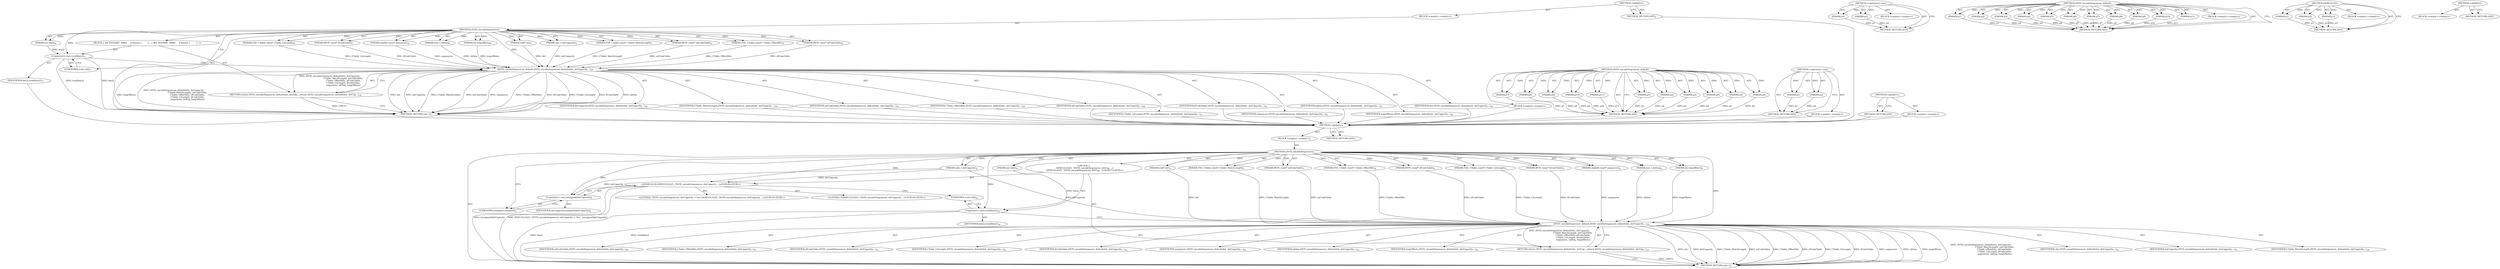 digraph "&lt;global&gt;" {
vulnerable_6 [label=<(METHOD,&lt;global&gt;)<SUB>1</SUB>>];
vulnerable_7 [label=<(BLOCK,&lt;empty&gt;,&lt;empty&gt;)<SUB>1</SUB>>];
vulnerable_8 [label=<(METHOD,ZSTD_encodeSequences)<SUB>1</SUB>>];
vulnerable_9 [label=<(PARAM,void* dst)<SUB>2</SUB>>];
vulnerable_10 [label=<(PARAM,size_t dstCapacity)<SUB>2</SUB>>];
vulnerable_11 [label=<(PARAM,FSE_CTable const* CTable_MatchLength)<SUB>3</SUB>>];
vulnerable_12 [label=<(PARAM,BYTE const* mlCodeTable)<SUB>3</SUB>>];
vulnerable_13 [label=<(PARAM,FSE_CTable const* CTable_OffsetBits)<SUB>4</SUB>>];
vulnerable_14 [label=<(PARAM,BYTE const* ofCodeTable)<SUB>4</SUB>>];
vulnerable_15 [label=<(PARAM,FSE_CTable const* CTable_LitLength)<SUB>5</SUB>>];
vulnerable_16 [label=<(PARAM,BYTE const* llCodeTable)<SUB>5</SUB>>];
vulnerable_17 [label=<(PARAM,seqDef const* sequences)<SUB>6</SUB>>];
vulnerable_18 [label=<(PARAM,size_t nbSeq)<SUB>6</SUB>>];
vulnerable_19 [label=<(PARAM,int longOffsets)<SUB>6</SUB>>];
vulnerable_20 [label=<(PARAM,int bmi2)<SUB>6</SUB>>];
vulnerable_21 [label=<(BLOCK,{
 #if DYNAMIC_BMI2
     if (bmi2) {
         r...,{
 #if DYNAMIC_BMI2
     if (bmi2) {
         r...)<SUB>7</SUB>>];
vulnerable_22 [label=<(&lt;operator&gt;.cast,(void)bmi2)<SUB>17</SUB>>];
vulnerable_23 [label=<(UNKNOWN,void,void)<SUB>17</SUB>>];
vulnerable_24 [label=<(IDENTIFIER,bmi2,(void)bmi2)<SUB>17</SUB>>];
vulnerable_25 [label=<(RETURN,return ZSTD_encodeSequences_default(dst, dstCap...,return ZSTD_encodeSequences_default(dst, dstCap...)<SUB>18</SUB>>];
vulnerable_26 [label=<(ZSTD_encodeSequences_default,ZSTD_encodeSequences_default(dst, dstCapacity,
...)<SUB>18</SUB>>];
vulnerable_27 [label=<(IDENTIFIER,dst,ZSTD_encodeSequences_default(dst, dstCapacity,
...)<SUB>18</SUB>>];
vulnerable_28 [label=<(IDENTIFIER,dstCapacity,ZSTD_encodeSequences_default(dst, dstCapacity,
...)<SUB>18</SUB>>];
vulnerable_29 [label=<(IDENTIFIER,CTable_MatchLength,ZSTD_encodeSequences_default(dst, dstCapacity,
...)<SUB>19</SUB>>];
vulnerable_30 [label=<(IDENTIFIER,mlCodeTable,ZSTD_encodeSequences_default(dst, dstCapacity,
...)<SUB>19</SUB>>];
vulnerable_31 [label=<(IDENTIFIER,CTable_OffsetBits,ZSTD_encodeSequences_default(dst, dstCapacity,
...)<SUB>20</SUB>>];
vulnerable_32 [label=<(IDENTIFIER,ofCodeTable,ZSTD_encodeSequences_default(dst, dstCapacity,
...)<SUB>20</SUB>>];
vulnerable_33 [label=<(IDENTIFIER,CTable_LitLength,ZSTD_encodeSequences_default(dst, dstCapacity,
...)<SUB>21</SUB>>];
vulnerable_34 [label=<(IDENTIFIER,llCodeTable,ZSTD_encodeSequences_default(dst, dstCapacity,
...)<SUB>21</SUB>>];
vulnerable_35 [label=<(IDENTIFIER,sequences,ZSTD_encodeSequences_default(dst, dstCapacity,
...)<SUB>22</SUB>>];
vulnerable_36 [label=<(IDENTIFIER,nbSeq,ZSTD_encodeSequences_default(dst, dstCapacity,
...)<SUB>22</SUB>>];
vulnerable_37 [label=<(IDENTIFIER,longOffsets,ZSTD_encodeSequences_default(dst, dstCapacity,
...)<SUB>22</SUB>>];
vulnerable_38 [label=<(METHOD_RETURN,size_t)<SUB>1</SUB>>];
vulnerable_40 [label=<(METHOD_RETURN,ANY)<SUB>1</SUB>>];
vulnerable_70 [label=<(METHOD,ZSTD_encodeSequences_default)>];
vulnerable_71 [label=<(PARAM,p1)>];
vulnerable_72 [label=<(PARAM,p2)>];
vulnerable_73 [label=<(PARAM,p3)>];
vulnerable_74 [label=<(PARAM,p4)>];
vulnerable_75 [label=<(PARAM,p5)>];
vulnerable_76 [label=<(PARAM,p6)>];
vulnerable_77 [label=<(PARAM,p7)>];
vulnerable_78 [label=<(PARAM,p8)>];
vulnerable_79 [label=<(PARAM,p9)>];
vulnerable_80 [label=<(PARAM,p10)>];
vulnerable_81 [label=<(PARAM,p11)>];
vulnerable_82 [label=<(BLOCK,&lt;empty&gt;,&lt;empty&gt;)>];
vulnerable_83 [label=<(METHOD_RETURN,ANY)>];
vulnerable_65 [label=<(METHOD,&lt;operator&gt;.cast)>];
vulnerable_66 [label=<(PARAM,p1)>];
vulnerable_67 [label=<(PARAM,p2)>];
vulnerable_68 [label=<(BLOCK,&lt;empty&gt;,&lt;empty&gt;)>];
vulnerable_69 [label=<(METHOD_RETURN,ANY)>];
vulnerable_59 [label=<(METHOD,&lt;global&gt;)<SUB>1</SUB>>];
vulnerable_60 [label=<(BLOCK,&lt;empty&gt;,&lt;empty&gt;)>];
vulnerable_61 [label=<(METHOD_RETURN,ANY)>];
fixed_6 [label=<(METHOD,&lt;global&gt;)<SUB>1</SUB>>];
fixed_7 [label=<(BLOCK,&lt;empty&gt;,&lt;empty&gt;)<SUB>1</SUB>>];
fixed_8 [label=<(METHOD,ZSTD_encodeSequences)<SUB>1</SUB>>];
fixed_9 [label=<(PARAM,void* dst)<SUB>2</SUB>>];
fixed_10 [label=<(PARAM,size_t dstCapacity)<SUB>2</SUB>>];
fixed_11 [label=<(PARAM,FSE_CTable const* CTable_MatchLength)<SUB>3</SUB>>];
fixed_12 [label=<(PARAM,BYTE const* mlCodeTable)<SUB>3</SUB>>];
fixed_13 [label=<(PARAM,FSE_CTable const* CTable_OffsetBits)<SUB>4</SUB>>];
fixed_14 [label=<(PARAM,BYTE const* ofCodeTable)<SUB>4</SUB>>];
fixed_15 [label=<(PARAM,FSE_CTable const* CTable_LitLength)<SUB>5</SUB>>];
fixed_16 [label=<(PARAM,BYTE const* llCodeTable)<SUB>5</SUB>>];
fixed_17 [label=<(PARAM,seqDef const* sequences)<SUB>6</SUB>>];
fixed_18 [label=<(PARAM,size_t nbSeq)<SUB>6</SUB>>];
fixed_19 [label=<(PARAM,int longOffsets)<SUB>6</SUB>>];
fixed_20 [label=<(PARAM,int bmi2)<SUB>6</SUB>>];
fixed_21 [label="<(BLOCK,{
    DEBUGLOG(5, &quot;ZSTD_encodeSequences: dstCap...,{
    DEBUGLOG(5, &quot;ZSTD_encodeSequences: dstCap...)<SUB>7</SUB>>"];
fixed_22 [label="<(DEBUGLOG,DEBUGLOG(5, &quot;ZSTD_encodeSequences: dstCapacity ...)<SUB>8</SUB>>"];
fixed_23 [label="<(LITERAL,5,DEBUGLOG(5, &quot;ZSTD_encodeSequences: dstCapacity ...)<SUB>8</SUB>>"];
fixed_24 [label="<(LITERAL,&quot;ZSTD_encodeSequences: dstCapacity = %u&quot;,DEBUGLOG(5, &quot;ZSTD_encodeSequences: dstCapacity ...)<SUB>8</SUB>>"];
fixed_25 [label=<(&lt;operator&gt;.cast,(unsigned)dstCapacity)<SUB>8</SUB>>];
fixed_26 [label=<(UNKNOWN,unsigned,unsigned)<SUB>8</SUB>>];
fixed_27 [label=<(IDENTIFIER,dstCapacity,(unsigned)dstCapacity)<SUB>8</SUB>>];
fixed_28 [label=<(&lt;operator&gt;.cast,(void)bmi2)<SUB>18</SUB>>];
fixed_29 [label=<(UNKNOWN,void,void)<SUB>18</SUB>>];
fixed_30 [label=<(IDENTIFIER,bmi2,(void)bmi2)<SUB>18</SUB>>];
fixed_31 [label=<(RETURN,return ZSTD_encodeSequences_default(dst, dstCap...,return ZSTD_encodeSequences_default(dst, dstCap...)<SUB>19</SUB>>];
fixed_32 [label=<(ZSTD_encodeSequences_default,ZSTD_encodeSequences_default(dst, dstCapacity,
...)<SUB>19</SUB>>];
fixed_33 [label=<(IDENTIFIER,dst,ZSTD_encodeSequences_default(dst, dstCapacity,
...)<SUB>19</SUB>>];
fixed_34 [label=<(IDENTIFIER,dstCapacity,ZSTD_encodeSequences_default(dst, dstCapacity,
...)<SUB>19</SUB>>];
fixed_35 [label=<(IDENTIFIER,CTable_MatchLength,ZSTD_encodeSequences_default(dst, dstCapacity,
...)<SUB>20</SUB>>];
fixed_36 [label=<(IDENTIFIER,mlCodeTable,ZSTD_encodeSequences_default(dst, dstCapacity,
...)<SUB>20</SUB>>];
fixed_37 [label=<(IDENTIFIER,CTable_OffsetBits,ZSTD_encodeSequences_default(dst, dstCapacity,
...)<SUB>21</SUB>>];
fixed_38 [label=<(IDENTIFIER,ofCodeTable,ZSTD_encodeSequences_default(dst, dstCapacity,
...)<SUB>21</SUB>>];
fixed_39 [label=<(IDENTIFIER,CTable_LitLength,ZSTD_encodeSequences_default(dst, dstCapacity,
...)<SUB>22</SUB>>];
fixed_40 [label=<(IDENTIFIER,llCodeTable,ZSTD_encodeSequences_default(dst, dstCapacity,
...)<SUB>22</SUB>>];
fixed_41 [label=<(IDENTIFIER,sequences,ZSTD_encodeSequences_default(dst, dstCapacity,
...)<SUB>23</SUB>>];
fixed_42 [label=<(IDENTIFIER,nbSeq,ZSTD_encodeSequences_default(dst, dstCapacity,
...)<SUB>23</SUB>>];
fixed_43 [label=<(IDENTIFIER,longOffsets,ZSTD_encodeSequences_default(dst, dstCapacity,
...)<SUB>23</SUB>>];
fixed_44 [label=<(METHOD_RETURN,size_t)<SUB>1</SUB>>];
fixed_46 [label=<(METHOD_RETURN,ANY)<SUB>1</SUB>>];
fixed_79 [label=<(METHOD,&lt;operator&gt;.cast)>];
fixed_80 [label=<(PARAM,p1)>];
fixed_81 [label=<(PARAM,p2)>];
fixed_82 [label=<(BLOCK,&lt;empty&gt;,&lt;empty&gt;)>];
fixed_83 [label=<(METHOD_RETURN,ANY)>];
fixed_84 [label=<(METHOD,ZSTD_encodeSequences_default)>];
fixed_85 [label=<(PARAM,p1)>];
fixed_86 [label=<(PARAM,p2)>];
fixed_87 [label=<(PARAM,p3)>];
fixed_88 [label=<(PARAM,p4)>];
fixed_89 [label=<(PARAM,p5)>];
fixed_90 [label=<(PARAM,p6)>];
fixed_91 [label=<(PARAM,p7)>];
fixed_92 [label=<(PARAM,p8)>];
fixed_93 [label=<(PARAM,p9)>];
fixed_94 [label=<(PARAM,p10)>];
fixed_95 [label=<(PARAM,p11)>];
fixed_96 [label=<(BLOCK,&lt;empty&gt;,&lt;empty&gt;)>];
fixed_97 [label=<(METHOD_RETURN,ANY)>];
fixed_73 [label=<(METHOD,DEBUGLOG)>];
fixed_74 [label=<(PARAM,p1)>];
fixed_75 [label=<(PARAM,p2)>];
fixed_76 [label=<(PARAM,p3)>];
fixed_77 [label=<(BLOCK,&lt;empty&gt;,&lt;empty&gt;)>];
fixed_78 [label=<(METHOD_RETURN,ANY)>];
fixed_67 [label=<(METHOD,&lt;global&gt;)<SUB>1</SUB>>];
fixed_68 [label=<(BLOCK,&lt;empty&gt;,&lt;empty&gt;)>];
fixed_69 [label=<(METHOD_RETURN,ANY)>];
vulnerable_6 -> vulnerable_7  [key=0, label="AST: "];
vulnerable_6 -> vulnerable_40  [key=0, label="AST: "];
vulnerable_6 -> vulnerable_40  [key=1, label="CFG: "];
vulnerable_7 -> vulnerable_8  [key=0, label="AST: "];
vulnerable_8 -> vulnerable_9  [key=0, label="AST: "];
vulnerable_8 -> vulnerable_9  [key=1, label="DDG: "];
vulnerable_8 -> vulnerable_10  [key=0, label="AST: "];
vulnerable_8 -> vulnerable_10  [key=1, label="DDG: "];
vulnerable_8 -> vulnerable_11  [key=0, label="AST: "];
vulnerable_8 -> vulnerable_11  [key=1, label="DDG: "];
vulnerable_8 -> vulnerable_12  [key=0, label="AST: "];
vulnerable_8 -> vulnerable_12  [key=1, label="DDG: "];
vulnerable_8 -> vulnerable_13  [key=0, label="AST: "];
vulnerable_8 -> vulnerable_13  [key=1, label="DDG: "];
vulnerable_8 -> vulnerable_14  [key=0, label="AST: "];
vulnerable_8 -> vulnerable_14  [key=1, label="DDG: "];
vulnerable_8 -> vulnerable_15  [key=0, label="AST: "];
vulnerable_8 -> vulnerable_15  [key=1, label="DDG: "];
vulnerable_8 -> vulnerable_16  [key=0, label="AST: "];
vulnerable_8 -> vulnerable_16  [key=1, label="DDG: "];
vulnerable_8 -> vulnerable_17  [key=0, label="AST: "];
vulnerable_8 -> vulnerable_17  [key=1, label="DDG: "];
vulnerable_8 -> vulnerable_18  [key=0, label="AST: "];
vulnerable_8 -> vulnerable_18  [key=1, label="DDG: "];
vulnerable_8 -> vulnerable_19  [key=0, label="AST: "];
vulnerable_8 -> vulnerable_19  [key=1, label="DDG: "];
vulnerable_8 -> vulnerable_20  [key=0, label="AST: "];
vulnerable_8 -> vulnerable_20  [key=1, label="DDG: "];
vulnerable_8 -> vulnerable_21  [key=0, label="AST: "];
vulnerable_8 -> vulnerable_38  [key=0, label="AST: "];
vulnerable_8 -> vulnerable_23  [key=0, label="CFG: "];
vulnerable_8 -> vulnerable_22  [key=0, label="DDG: "];
vulnerable_8 -> vulnerable_26  [key=0, label="DDG: "];
vulnerable_9 -> vulnerable_26  [key=0, label="DDG: dst"];
vulnerable_10 -> vulnerable_26  [key=0, label="DDG: dstCapacity"];
vulnerable_11 -> vulnerable_26  [key=0, label="DDG: CTable_MatchLength"];
vulnerable_12 -> vulnerable_26  [key=0, label="DDG: mlCodeTable"];
vulnerable_13 -> vulnerable_26  [key=0, label="DDG: CTable_OffsetBits"];
vulnerable_14 -> vulnerable_26  [key=0, label="DDG: ofCodeTable"];
vulnerable_15 -> vulnerable_26  [key=0, label="DDG: CTable_LitLength"];
vulnerable_16 -> vulnerable_26  [key=0, label="DDG: llCodeTable"];
vulnerable_17 -> vulnerable_26  [key=0, label="DDG: sequences"];
vulnerable_18 -> vulnerable_26  [key=0, label="DDG: nbSeq"];
vulnerable_19 -> vulnerable_26  [key=0, label="DDG: longOffsets"];
vulnerable_20 -> vulnerable_22  [key=0, label="DDG: bmi2"];
vulnerable_21 -> vulnerable_22  [key=0, label="AST: "];
vulnerable_21 -> vulnerable_25  [key=0, label="AST: "];
vulnerable_22 -> vulnerable_23  [key=0, label="AST: "];
vulnerable_22 -> vulnerable_24  [key=0, label="AST: "];
vulnerable_22 -> vulnerable_26  [key=0, label="CFG: "];
vulnerable_22 -> vulnerable_38  [key=0, label="DDG: bmi2"];
vulnerable_22 -> vulnerable_38  [key=1, label="DDG: (void)bmi2"];
vulnerable_23 -> vulnerable_22  [key=0, label="CFG: "];
vulnerable_24 -> fixed_6  [key=0];
vulnerable_25 -> vulnerable_26  [key=0, label="AST: "];
vulnerable_25 -> vulnerable_38  [key=0, label="CFG: "];
vulnerable_25 -> vulnerable_38  [key=1, label="DDG: &lt;RET&gt;"];
vulnerable_26 -> vulnerable_27  [key=0, label="AST: "];
vulnerable_26 -> vulnerable_28  [key=0, label="AST: "];
vulnerable_26 -> vulnerable_29  [key=0, label="AST: "];
vulnerable_26 -> vulnerable_30  [key=0, label="AST: "];
vulnerable_26 -> vulnerable_31  [key=0, label="AST: "];
vulnerable_26 -> vulnerable_32  [key=0, label="AST: "];
vulnerable_26 -> vulnerable_33  [key=0, label="AST: "];
vulnerable_26 -> vulnerable_34  [key=0, label="AST: "];
vulnerable_26 -> vulnerable_35  [key=0, label="AST: "];
vulnerable_26 -> vulnerable_36  [key=0, label="AST: "];
vulnerable_26 -> vulnerable_37  [key=0, label="AST: "];
vulnerable_26 -> vulnerable_25  [key=0, label="CFG: "];
vulnerable_26 -> vulnerable_25  [key=1, label="DDG: ZSTD_encodeSequences_default(dst, dstCapacity,
                                        CTable_MatchLength, mlCodeTable,
                                        CTable_OffsetBits, ofCodeTable,
                                        CTable_LitLength, llCodeTable,
                                        sequences, nbSeq, longOffsets)"];
vulnerable_26 -> vulnerable_38  [key=0, label="DDG: dst"];
vulnerable_26 -> vulnerable_38  [key=1, label="DDG: dstCapacity"];
vulnerable_26 -> vulnerable_38  [key=2, label="DDG: CTable_MatchLength"];
vulnerable_26 -> vulnerable_38  [key=3, label="DDG: mlCodeTable"];
vulnerable_26 -> vulnerable_38  [key=4, label="DDG: CTable_OffsetBits"];
vulnerable_26 -> vulnerable_38  [key=5, label="DDG: ofCodeTable"];
vulnerable_26 -> vulnerable_38  [key=6, label="DDG: CTable_LitLength"];
vulnerable_26 -> vulnerable_38  [key=7, label="DDG: llCodeTable"];
vulnerable_26 -> vulnerable_38  [key=8, label="DDG: sequences"];
vulnerable_26 -> vulnerable_38  [key=9, label="DDG: nbSeq"];
vulnerable_26 -> vulnerable_38  [key=10, label="DDG: longOffsets"];
vulnerable_26 -> vulnerable_38  [key=11, label="DDG: ZSTD_encodeSequences_default(dst, dstCapacity,
                                        CTable_MatchLength, mlCodeTable,
                                        CTable_OffsetBits, ofCodeTable,
                                        CTable_LitLength, llCodeTable,
                                        sequences, nbSeq, longOffsets)"];
vulnerable_27 -> fixed_6  [key=0];
vulnerable_28 -> fixed_6  [key=0];
vulnerable_29 -> fixed_6  [key=0];
vulnerable_30 -> fixed_6  [key=0];
vulnerable_31 -> fixed_6  [key=0];
vulnerable_32 -> fixed_6  [key=0];
vulnerable_33 -> fixed_6  [key=0];
vulnerable_34 -> fixed_6  [key=0];
vulnerable_35 -> fixed_6  [key=0];
vulnerable_36 -> fixed_6  [key=0];
vulnerable_37 -> fixed_6  [key=0];
vulnerable_38 -> fixed_6  [key=0];
vulnerable_40 -> fixed_6  [key=0];
vulnerable_70 -> vulnerable_71  [key=0, label="AST: "];
vulnerable_70 -> vulnerable_71  [key=1, label="DDG: "];
vulnerable_70 -> vulnerable_82  [key=0, label="AST: "];
vulnerable_70 -> vulnerable_72  [key=0, label="AST: "];
vulnerable_70 -> vulnerable_72  [key=1, label="DDG: "];
vulnerable_70 -> vulnerable_83  [key=0, label="AST: "];
vulnerable_70 -> vulnerable_83  [key=1, label="CFG: "];
vulnerable_70 -> vulnerable_73  [key=0, label="AST: "];
vulnerable_70 -> vulnerable_73  [key=1, label="DDG: "];
vulnerable_70 -> vulnerable_74  [key=0, label="AST: "];
vulnerable_70 -> vulnerable_74  [key=1, label="DDG: "];
vulnerable_70 -> vulnerable_75  [key=0, label="AST: "];
vulnerable_70 -> vulnerable_75  [key=1, label="DDG: "];
vulnerable_70 -> vulnerable_76  [key=0, label="AST: "];
vulnerable_70 -> vulnerable_76  [key=1, label="DDG: "];
vulnerable_70 -> vulnerable_77  [key=0, label="AST: "];
vulnerable_70 -> vulnerable_77  [key=1, label="DDG: "];
vulnerable_70 -> vulnerable_78  [key=0, label="AST: "];
vulnerable_70 -> vulnerable_78  [key=1, label="DDG: "];
vulnerable_70 -> vulnerable_79  [key=0, label="AST: "];
vulnerable_70 -> vulnerable_79  [key=1, label="DDG: "];
vulnerable_70 -> vulnerable_80  [key=0, label="AST: "];
vulnerable_70 -> vulnerable_80  [key=1, label="DDG: "];
vulnerable_70 -> vulnerable_81  [key=0, label="AST: "];
vulnerable_70 -> vulnerable_81  [key=1, label="DDG: "];
vulnerable_71 -> vulnerable_83  [key=0, label="DDG: p1"];
vulnerable_72 -> vulnerable_83  [key=0, label="DDG: p2"];
vulnerable_73 -> vulnerable_83  [key=0, label="DDG: p3"];
vulnerable_74 -> vulnerable_83  [key=0, label="DDG: p4"];
vulnerable_75 -> vulnerable_83  [key=0, label="DDG: p5"];
vulnerable_76 -> vulnerable_83  [key=0, label="DDG: p6"];
vulnerable_77 -> vulnerable_83  [key=0, label="DDG: p7"];
vulnerable_78 -> vulnerable_83  [key=0, label="DDG: p8"];
vulnerable_79 -> vulnerable_83  [key=0, label="DDG: p9"];
vulnerable_80 -> vulnerable_83  [key=0, label="DDG: p10"];
vulnerable_81 -> vulnerable_83  [key=0, label="DDG: p11"];
vulnerable_82 -> fixed_6  [key=0];
vulnerable_83 -> fixed_6  [key=0];
vulnerable_65 -> vulnerable_66  [key=0, label="AST: "];
vulnerable_65 -> vulnerable_66  [key=1, label="DDG: "];
vulnerable_65 -> vulnerable_68  [key=0, label="AST: "];
vulnerable_65 -> vulnerable_67  [key=0, label="AST: "];
vulnerable_65 -> vulnerable_67  [key=1, label="DDG: "];
vulnerable_65 -> vulnerable_69  [key=0, label="AST: "];
vulnerable_65 -> vulnerable_69  [key=1, label="CFG: "];
vulnerable_66 -> vulnerable_69  [key=0, label="DDG: p1"];
vulnerable_67 -> vulnerable_69  [key=0, label="DDG: p2"];
vulnerable_68 -> fixed_6  [key=0];
vulnerable_69 -> fixed_6  [key=0];
vulnerable_59 -> vulnerable_60  [key=0, label="AST: "];
vulnerable_59 -> vulnerable_61  [key=0, label="AST: "];
vulnerable_59 -> vulnerable_61  [key=1, label="CFG: "];
vulnerable_60 -> fixed_6  [key=0];
vulnerable_61 -> fixed_6  [key=0];
fixed_6 -> fixed_7  [key=0, label="AST: "];
fixed_6 -> fixed_46  [key=0, label="AST: "];
fixed_6 -> fixed_46  [key=1, label="CFG: "];
fixed_7 -> fixed_8  [key=0, label="AST: "];
fixed_8 -> fixed_9  [key=0, label="AST: "];
fixed_8 -> fixed_9  [key=1, label="DDG: "];
fixed_8 -> fixed_10  [key=0, label="AST: "];
fixed_8 -> fixed_10  [key=1, label="DDG: "];
fixed_8 -> fixed_11  [key=0, label="AST: "];
fixed_8 -> fixed_11  [key=1, label="DDG: "];
fixed_8 -> fixed_12  [key=0, label="AST: "];
fixed_8 -> fixed_12  [key=1, label="DDG: "];
fixed_8 -> fixed_13  [key=0, label="AST: "];
fixed_8 -> fixed_13  [key=1, label="DDG: "];
fixed_8 -> fixed_14  [key=0, label="AST: "];
fixed_8 -> fixed_14  [key=1, label="DDG: "];
fixed_8 -> fixed_15  [key=0, label="AST: "];
fixed_8 -> fixed_15  [key=1, label="DDG: "];
fixed_8 -> fixed_16  [key=0, label="AST: "];
fixed_8 -> fixed_16  [key=1, label="DDG: "];
fixed_8 -> fixed_17  [key=0, label="AST: "];
fixed_8 -> fixed_17  [key=1, label="DDG: "];
fixed_8 -> fixed_18  [key=0, label="AST: "];
fixed_8 -> fixed_18  [key=1, label="DDG: "];
fixed_8 -> fixed_19  [key=0, label="AST: "];
fixed_8 -> fixed_19  [key=1, label="DDG: "];
fixed_8 -> fixed_20  [key=0, label="AST: "];
fixed_8 -> fixed_20  [key=1, label="DDG: "];
fixed_8 -> fixed_21  [key=0, label="AST: "];
fixed_8 -> fixed_44  [key=0, label="AST: "];
fixed_8 -> fixed_26  [key=0, label="CFG: "];
fixed_8 -> fixed_28  [key=0, label="DDG: "];
fixed_8 -> fixed_22  [key=0, label="DDG: "];
fixed_8 -> fixed_25  [key=0, label="DDG: "];
fixed_8 -> fixed_32  [key=0, label="DDG: "];
fixed_9 -> fixed_32  [key=0, label="DDG: dst"];
fixed_10 -> fixed_22  [key=0, label="DDG: dstCapacity"];
fixed_10 -> fixed_25  [key=0, label="DDG: dstCapacity"];
fixed_10 -> fixed_32  [key=0, label="DDG: dstCapacity"];
fixed_11 -> fixed_32  [key=0, label="DDG: CTable_MatchLength"];
fixed_12 -> fixed_32  [key=0, label="DDG: mlCodeTable"];
fixed_13 -> fixed_32  [key=0, label="DDG: CTable_OffsetBits"];
fixed_14 -> fixed_32  [key=0, label="DDG: ofCodeTable"];
fixed_15 -> fixed_32  [key=0, label="DDG: CTable_LitLength"];
fixed_16 -> fixed_32  [key=0, label="DDG: llCodeTable"];
fixed_17 -> fixed_32  [key=0, label="DDG: sequences"];
fixed_18 -> fixed_32  [key=0, label="DDG: nbSeq"];
fixed_19 -> fixed_32  [key=0, label="DDG: longOffsets"];
fixed_20 -> fixed_28  [key=0, label="DDG: bmi2"];
fixed_21 -> fixed_22  [key=0, label="AST: "];
fixed_21 -> fixed_28  [key=0, label="AST: "];
fixed_21 -> fixed_31  [key=0, label="AST: "];
fixed_22 -> fixed_23  [key=0, label="AST: "];
fixed_22 -> fixed_24  [key=0, label="AST: "];
fixed_22 -> fixed_25  [key=0, label="AST: "];
fixed_22 -> fixed_29  [key=0, label="CFG: "];
fixed_22 -> fixed_44  [key=0, label="DDG: (unsigned)dstCapacity"];
fixed_22 -> fixed_44  [key=1, label="DDG: DEBUGLOG(5, &quot;ZSTD_encodeSequences: dstCapacity = %u&quot;, (unsigned)dstCapacity)"];
fixed_25 -> fixed_26  [key=0, label="AST: "];
fixed_25 -> fixed_27  [key=0, label="AST: "];
fixed_25 -> fixed_22  [key=0, label="CFG: "];
fixed_26 -> fixed_25  [key=0, label="CFG: "];
fixed_28 -> fixed_29  [key=0, label="AST: "];
fixed_28 -> fixed_30  [key=0, label="AST: "];
fixed_28 -> fixed_32  [key=0, label="CFG: "];
fixed_28 -> fixed_44  [key=0, label="DDG: bmi2"];
fixed_28 -> fixed_44  [key=1, label="DDG: (void)bmi2"];
fixed_29 -> fixed_28  [key=0, label="CFG: "];
fixed_31 -> fixed_32  [key=0, label="AST: "];
fixed_31 -> fixed_44  [key=0, label="CFG: "];
fixed_31 -> fixed_44  [key=1, label="DDG: &lt;RET&gt;"];
fixed_32 -> fixed_33  [key=0, label="AST: "];
fixed_32 -> fixed_34  [key=0, label="AST: "];
fixed_32 -> fixed_35  [key=0, label="AST: "];
fixed_32 -> fixed_36  [key=0, label="AST: "];
fixed_32 -> fixed_37  [key=0, label="AST: "];
fixed_32 -> fixed_38  [key=0, label="AST: "];
fixed_32 -> fixed_39  [key=0, label="AST: "];
fixed_32 -> fixed_40  [key=0, label="AST: "];
fixed_32 -> fixed_41  [key=0, label="AST: "];
fixed_32 -> fixed_42  [key=0, label="AST: "];
fixed_32 -> fixed_43  [key=0, label="AST: "];
fixed_32 -> fixed_31  [key=0, label="CFG: "];
fixed_32 -> fixed_31  [key=1, label="DDG: ZSTD_encodeSequences_default(dst, dstCapacity,
                                        CTable_MatchLength, mlCodeTable,
                                        CTable_OffsetBits, ofCodeTable,
                                        CTable_LitLength, llCodeTable,
                                        sequences, nbSeq, longOffsets)"];
fixed_32 -> fixed_44  [key=0, label="DDG: dst"];
fixed_32 -> fixed_44  [key=1, label="DDG: dstCapacity"];
fixed_32 -> fixed_44  [key=2, label="DDG: CTable_MatchLength"];
fixed_32 -> fixed_44  [key=3, label="DDG: mlCodeTable"];
fixed_32 -> fixed_44  [key=4, label="DDG: CTable_OffsetBits"];
fixed_32 -> fixed_44  [key=5, label="DDG: ofCodeTable"];
fixed_32 -> fixed_44  [key=6, label="DDG: CTable_LitLength"];
fixed_32 -> fixed_44  [key=7, label="DDG: llCodeTable"];
fixed_32 -> fixed_44  [key=8, label="DDG: sequences"];
fixed_32 -> fixed_44  [key=9, label="DDG: nbSeq"];
fixed_32 -> fixed_44  [key=10, label="DDG: longOffsets"];
fixed_32 -> fixed_44  [key=11, label="DDG: ZSTD_encodeSequences_default(dst, dstCapacity,
                                        CTable_MatchLength, mlCodeTable,
                                        CTable_OffsetBits, ofCodeTable,
                                        CTable_LitLength, llCodeTable,
                                        sequences, nbSeq, longOffsets)"];
fixed_79 -> fixed_80  [key=0, label="AST: "];
fixed_79 -> fixed_80  [key=1, label="DDG: "];
fixed_79 -> fixed_82  [key=0, label="AST: "];
fixed_79 -> fixed_81  [key=0, label="AST: "];
fixed_79 -> fixed_81  [key=1, label="DDG: "];
fixed_79 -> fixed_83  [key=0, label="AST: "];
fixed_79 -> fixed_83  [key=1, label="CFG: "];
fixed_80 -> fixed_83  [key=0, label="DDG: p1"];
fixed_81 -> fixed_83  [key=0, label="DDG: p2"];
fixed_84 -> fixed_85  [key=0, label="AST: "];
fixed_84 -> fixed_85  [key=1, label="DDG: "];
fixed_84 -> fixed_96  [key=0, label="AST: "];
fixed_84 -> fixed_86  [key=0, label="AST: "];
fixed_84 -> fixed_86  [key=1, label="DDG: "];
fixed_84 -> fixed_97  [key=0, label="AST: "];
fixed_84 -> fixed_97  [key=1, label="CFG: "];
fixed_84 -> fixed_87  [key=0, label="AST: "];
fixed_84 -> fixed_87  [key=1, label="DDG: "];
fixed_84 -> fixed_88  [key=0, label="AST: "];
fixed_84 -> fixed_88  [key=1, label="DDG: "];
fixed_84 -> fixed_89  [key=0, label="AST: "];
fixed_84 -> fixed_89  [key=1, label="DDG: "];
fixed_84 -> fixed_90  [key=0, label="AST: "];
fixed_84 -> fixed_90  [key=1, label="DDG: "];
fixed_84 -> fixed_91  [key=0, label="AST: "];
fixed_84 -> fixed_91  [key=1, label="DDG: "];
fixed_84 -> fixed_92  [key=0, label="AST: "];
fixed_84 -> fixed_92  [key=1, label="DDG: "];
fixed_84 -> fixed_93  [key=0, label="AST: "];
fixed_84 -> fixed_93  [key=1, label="DDG: "];
fixed_84 -> fixed_94  [key=0, label="AST: "];
fixed_84 -> fixed_94  [key=1, label="DDG: "];
fixed_84 -> fixed_95  [key=0, label="AST: "];
fixed_84 -> fixed_95  [key=1, label="DDG: "];
fixed_85 -> fixed_97  [key=0, label="DDG: p1"];
fixed_86 -> fixed_97  [key=0, label="DDG: p2"];
fixed_87 -> fixed_97  [key=0, label="DDG: p3"];
fixed_88 -> fixed_97  [key=0, label="DDG: p4"];
fixed_89 -> fixed_97  [key=0, label="DDG: p5"];
fixed_90 -> fixed_97  [key=0, label="DDG: p6"];
fixed_91 -> fixed_97  [key=0, label="DDG: p7"];
fixed_92 -> fixed_97  [key=0, label="DDG: p8"];
fixed_93 -> fixed_97  [key=0, label="DDG: p9"];
fixed_94 -> fixed_97  [key=0, label="DDG: p10"];
fixed_95 -> fixed_97  [key=0, label="DDG: p11"];
fixed_73 -> fixed_74  [key=0, label="AST: "];
fixed_73 -> fixed_74  [key=1, label="DDG: "];
fixed_73 -> fixed_77  [key=0, label="AST: "];
fixed_73 -> fixed_75  [key=0, label="AST: "];
fixed_73 -> fixed_75  [key=1, label="DDG: "];
fixed_73 -> fixed_78  [key=0, label="AST: "];
fixed_73 -> fixed_78  [key=1, label="CFG: "];
fixed_73 -> fixed_76  [key=0, label="AST: "];
fixed_73 -> fixed_76  [key=1, label="DDG: "];
fixed_74 -> fixed_78  [key=0, label="DDG: p1"];
fixed_75 -> fixed_78  [key=0, label="DDG: p2"];
fixed_76 -> fixed_78  [key=0, label="DDG: p3"];
fixed_67 -> fixed_68  [key=0, label="AST: "];
fixed_67 -> fixed_69  [key=0, label="AST: "];
fixed_67 -> fixed_69  [key=1, label="CFG: "];
}
